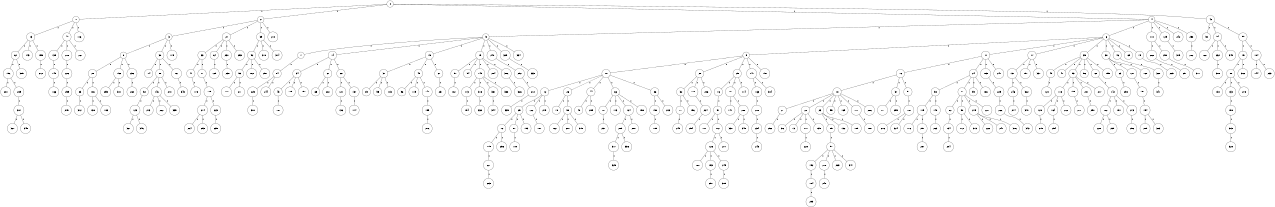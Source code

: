 graph G {
size="8.5,11;"
ratio = "expand;"
fixedsize="true;"
overlap="scale;"
node[shape=circle,width=.12,hight=.12,fontsize=12]
edge[fontsize=12]

0[label=" 0" color=black, pos="2.6576634,2.7269724!"];
1[label=" 1" color=black, pos="0.33905586,1.9796977!"];
2[label=" 2" color=black, pos="2.8400126,0.37191778!"];
3[label=" 3" color=black, pos="0.53205522,0.35547136!"];
4[label=" 4" color=black, pos="2.1849573,0.55000706!"];
5[label=" 5" color=black, pos="1.9301939,2.5716035!"];
6[label=" 6" color=black, pos="0.72796753,0.3348417!"];
7[label=" 7" color=black, pos="1.7462895,0.96498793!"];
8[label=" 8" color=black, pos="2.3463125,1.0087227!"];
9[label=" 9" color=black, pos="0.5225918,1.4247415!"];
10[label=" 10" color=black, pos="0.016270638,2.2412659!"];
11[label=" 11" color=black, pos="0.91798687,1.368013!"];
12[label=" 12" color=black, pos="2.1101899,1.6386235!"];
13[label=" 13" color=black, pos="0.4949926,1.9515787!"];
14[label=" 14" color=black, pos="1.4749991,1.0889608!"];
15[label=" 15" color=black, pos="1.9544409,0.62524149!"];
16[label=" 16" color=black, pos="1.7459091,2.9861218!"];
17[label=" 17" color=black, pos="0.62238458,2.6311052!"];
18[label=" 18" color=black, pos="0.20752266,1.1869811!"];
19[label=" 19" color=black, pos="0.46910843,2.2284537!"];
20[label=" 20" color=black, pos="0.47301413,1.6196821!"];
21[label=" 21" color=black, pos="2.0773042,0.19096687!"];
22[label=" 22" color=black, pos="2.8576812,1.7735919!"];
23[label=" 23" color=black, pos="0.33387644,2.1128755!"];
24[label=" 24" color=black, pos="2.0327976,1.3482863!"];
25[label=" 25" color=black, pos="1.5098607,1.2938374!"];
26[label=" 26" color=black, pos="0.85176269,2.8428929!"];
27[label=" 27" color=black, pos="2.0358125,1.9001694!"];
28[label=" 28" color=black, pos="0.93842377,0.47683337!"];
29[label=" 29" color=black, pos="0.091112256,0.5680313!"];
30[label=" 30" color=black, pos="2.9477279,1.7609155!"];
31[label=" 31" color=black, pos="2.7404566,1.3613898!"];
32[label=" 32" color=black, pos="1.9727883,2.4284363!"];
33[label=" 33" color=black, pos="1.6890677,1.2000324!"];
34[label=" 34" color=black, pos="2.2030921,1.8617015!"];
35[label=" 35" color=black, pos="2.1142719,2.7477313!"];
36[label=" 36" color=black, pos="1.2817225,0.068423624!"];
37[label=" 37" color=black, pos="2.8923649,2.3216281!"];
38[label=" 38" color=black, pos="0.97807814,1.1216972!"];
39[label=" 39" color=black, pos="1.9563345,2.4917889!"];
40[label=" 40" color=black, pos="0.19276319,0.41177186!"];
41[label=" 41" color=black, pos="0.64249893,2.4226614!"];
42[label=" 42" color=black, pos="0.65472953,1.0844957!"];
43[label=" 43" color=black, pos="0.046233859,1.821697!"];
44[label=" 44" color=black, pos="0.056791628,1.700791!"];
45[label=" 45" color=black, pos="2.5265756,0.7892493!"];
46[label=" 46" color=black, pos="2.1049627,2.2231884!"];
47[label=" 47" color=black, pos="0.39403346,1.9904201!"];
48[label=" 48" color=black, pos="1.6352026,2.4686276!"];
49[label=" 49" color=black, pos="2.0139962,2.1232926!"];
50[label=" 50" color=black, pos="0.17565185,1.4377271!"];
51[label=" 51" color=black, pos="0.040015265,1.549842!"];
52[label=" 52" color=black, pos="0.1495447,1.0459634!"];
53[label=" 53" color=black, pos="1.2730522,1.1807739!"];
54[label=" 54" color=black, pos="2.7461592,0.43931211!"];
55[label=" 55" color=black, pos="0.11893969,1.7269893!"];
56[label=" 56" color=black, pos="1.8319241,1.0318438!"];
57[label=" 57" color=black, pos="0.086905816,2.514646!"];
58[label=" 58" color=black, pos="0.36292464,2.4844434!"];
59[label=" 59" color=black, pos="1.2117972,2.4997468!"];
60[label=" 60" color=black, pos="0.28491842,0.037462111!"];
61[label=" 61" color=black, pos="1.3809229,1.9359855!"];
62[label=" 62" color=black, pos="0.62219841,0.26727468!"];
63[label=" 63" color=black, pos="2.8050298,2.4952804!"];
64[label=" 64" color=black, pos="1.1898808,0.48287417!"];
65[label=" 65" color=black, pos="1.6822605,0.53934431!"];
66[label=" 66" color=black, pos="0.94989325,2.448125!"];
67[label=" 67" color=black, pos="2.0580731,0.52303227!"];
68[label=" 68" color=black, pos="0.49358203,2.9009621!"];
69[label=" 69" color=black, pos="0.77873043,0.0015869867!"];
70[label=" 70" color=black, pos="2.2122451,2.1420669!"];
71[label=" 71" color=black, pos="2.2631256,1.6542287!"];
72[label=" 72" color=black, pos="2.1644714,0.72979311!"];
73[label=" 73" color=black, pos="1.1346231,1.8919171!"];
74[label=" 74" color=black, pos="1.2929251,0.24620673!"];
75[label=" 75" color=black, pos="2.287914,2.6939897!"];
76[label=" 76" color=black, pos="0.32973338,0.65600091!"];
77[label=" 77" color=black, pos="1.4318993,0.50939264!"];
78[label=" 78" color=black, pos="0.92644957,1.6614193!"];
79[label=" 79" color=black, pos="2.2888069,1.6425817!"];
80[label=" 80" color=black, pos="1.4527509,2.3000103!"];
81[label=" 81" color=black, pos="2.6415122,1.6718903!"];
82[label=" 82" color=black, pos="1.5319695,2.2854355!"];
83[label=" 83" color=black, pos="0.68733606,0.60137941!"];
84[label=" 84" color=black, pos="1.5743769,1.1255332!"];
85[label=" 85" color=black, pos="1.9149682,1.6504206!"];
86[label=" 86" color=black, pos="1.2863855,2.030993!"];
87[label=" 87" color=black, pos="0.62748794,0.02847064!"];
88[label=" 88" color=black, pos="2.0459494,2.6676129!"];
89[label=" 89" color=black, pos="2.5204082,2.621899!"];
90[label=" 90" color=black, pos="1.2576003,0.87226114!"];
91[label=" 91" color=black, pos="0.88675962,2.9620058!"];
92[label=" 92" color=black, pos="1.7310209,1.4674128!"];
93[label=" 93" color=black, pos="2.7224649,0.48740686!"];
94[label=" 94" color=black, pos="2.4296733,2.5840427!"];
95[label=" 95" color=black, pos="2.1919745,0.1374001!"];
96[label=" 96" color=black, pos="0.9409942,0.9253856!"];
97[label=" 97" color=black, pos="2.1445162,1.5137802!"];
98[label=" 98" color=black, pos="2.454619,2.3470527!"];
99[label=" 99" color=black, pos="0.85968184,1.8025152!"];
100[label=" 100" color=black, pos="2.3965975,0.23669178!"];
101[label=" 101" color=black, pos="2.3877613,1.1279127!"];
102[label=" 102" color=black, pos="0.24249849,2.8745959!"];
103[label=" 103" color=black, pos="2.3244687,2.6723969!"];
104[label=" 104" color=black, pos="1.8170089,2.7268653!"];
105[label=" 105" color=black, pos="0.14506711,0.36364151!"];
106[label=" 106" color=black, pos="1.6266868,0.94106478!"];
107[label=" 107" color=black, pos="1.0197527,1.0770713!"];
108[label=" 108" color=black, pos="0.013507904,2.5354126!"];
109[label=" 109" color=black, pos="2.0378617,2.2187039!"];
110[label=" 110" color=black, pos="0.37528066,1.7148332!"];
111[label=" 111" color=black, pos="0.10529566,1.9652122!"];
112[label=" 112" color=black, pos="1.9850127,0.88382968!"];
113[label=" 113" color=black, pos="1.932723,1.729766!"];
114[label=" 114" color=black, pos="0.95816544,1.0457784!"];
115[label=" 115" color=black, pos="2.4144107,0.3942684!"];
116[label=" 116" color=black, pos="2.4366128,0.82918783!"];
117[label=" 117" color=black, pos="2.5930063,0.75483472!"];
118[label=" 118" color=black, pos="2.1411914,2.6680363!"];
119[label=" 119" color=black, pos="0.8568981,1.1687916!"];
120[label=" 120" color=black, pos="1.325326,1.9719906!"];
121[label=" 121" color=black, pos="0.30009252,2.8174588!"];
122[label=" 122" color=black, pos="2.3725873,1.2361761!"];
123[label=" 123" color=black, pos="2.9860868,2.2149166!"];
124[label=" 124" color=black, pos="0.56012552,0.89717413!"];
125[label=" 125" color=black, pos="2.0919962,2.1214187!"];
126[label=" 126" color=black, pos="0.12167679,2.4796746!"];
127[label=" 127" color=black, pos="2.4227035,1.8204857!"];
128[label=" 128" color=black, pos="2.7010876,0.0060784938!"];
129[label=" 129" color=black, pos="1.4942329,2.2594381!"];
130[label=" 130" color=black, pos="1.6867744,1.6538183!"];
131[label=" 131" color=black, pos="2.1260587,1.0955609!"];
132[label=" 132" color=black, pos="0.91283939,0.83931606!"];
133[label=" 133" color=black, pos="0.64474387,0.2380231!"];
134[label=" 134" color=black, pos="0.75018983,2.7449956!"];
135[label=" 135" color=black, pos="1.366164,2.9209228!"];
136[label=" 136" color=black, pos="1.3579576,1.0684317!"];
137[label=" 137" color=black, pos="2.7505386,0.71901077!"];
138[label=" 138" color=black, pos="2.823484,1.1101743!"];
139[label=" 139" color=black, pos="0.24156398,2.635727!"];
140[label=" 140" color=black, pos="1.1984702,1.1592389!"];
141[label=" 141" color=black, pos="1.4357779,2.6096347!"];
142[label=" 142" color=black, pos="2.1149597,0.358861!"];
143[label=" 143" color=black, pos="0.92011149,2.5483753!"];
144[label=" 144" color=black, pos="1.2067851,0.13025959!"];
145[label=" 145" color=black, pos="0.94467672,1.3946367!"];
146[label=" 146" color=black, pos="0.22209942,2.7177034!"];
147[label=" 147" color=black, pos="0.7105461,1.6180668!"];
148[label=" 148" color=black, pos="1.8284734,1.7522303!"];
149[label=" 149" color=black, pos="1.1745677,0.45021896!"];
150[label=" 150" color=black, pos="2.7164952,1.7706512!"];
151[label=" 151" color=black, pos="0.088863791,0.91467577!"];
152[label=" 152" color=black, pos="0.93583339,0.25297265!"];
153[label=" 153" color=black, pos="2.8942057,2.6486708!"];
154[label=" 154" color=black, pos="2.1524203,0.57996855!"];
155[label=" 155" color=black, pos="1.7198046,1.7719827!"];
156[label=" 156" color=black, pos="0.97534102,2.8125293!"];
157[label=" 157" color=black, pos="1.8860779,0.43943618!"];
158[label=" 158" color=black, pos="1.0718282,2.2391798!"];
159[label=" 159" color=black, pos="1.5291138,1.456341!"];
160[label=" 160" color=black, pos="0.19879097,0.34545726!"];
161[label=" 161" color=black, pos="0.35692296,0.20930184!"];
162[label=" 162" color=black, pos="0.36050227,0.37230972!"];
163[label=" 163" color=black, pos="1.9873057,0.62858488!"];
164[label=" 164" color=black, pos="1.6685054,2.1125555!"];
165[label=" 165" color=black, pos="2.7038625,2.1571565!"];
166[label=" 166" color=black, pos="0.76207898,0.93638272!"];
167[label=" 167" color=black, pos="2.5501919,0.7561399!"];
168[label=" 168" color=black, pos="2.1020373,1.8419796!"];
169[label=" 169" color=black, pos="0.095725218,0.96830354!"];
170[label=" 170" color=black, pos="1.8405518,1.5365343!"];
171[label=" 171" color=black, pos="2.4849057,2.7905043!"];
172[label=" 172" color=black, pos="2.6062334,2.7079944!"];
173[label=" 173" color=black, pos="2.4550514,1.0857866!"];
174[label=" 174" color=black, pos="1.2614871,2.5083231!"];
175[label=" 175" color=black, pos="0.41489297,1.560662!"];
176[label=" 176" color=black, pos="2.3660602,0.9758905!"];
177[label=" 177" color=black, pos="1.453923,2.9180129!"];
178[label=" 178" color=black, pos="2.2848073,0.12233234!"];
179[label=" 179" color=black, pos="0.61966643,1.923124!"];
180[label=" 180" color=black, pos="2.8158963,0.53599571!"];
181[label=" 181" color=black, pos="2.4962692,2.4880781!"];
182[label=" 182" color=black, pos="2.6439516,2.5694354!"];
183[label=" 183" color=black, pos="2.2608642,1.5757748!"];
184[label=" 184" color=black, pos="0.53273885,1.0887097!"];
185[label=" 185" color=black, pos="1.4958593,0.28113662!"];
186[label=" 186" color=black, pos="2.4612698,1.5503795!"];
187[label=" 187" color=black, pos="1.3163056,1.3068361!"];
188[label=" 188" color=black, pos="2.1046219,0.40314964!"];
189[label=" 189" color=black, pos="0.46461408,0.35864732!"];
190[label=" 190" color=black, pos="1.8876289,0.16741018!"];
191[label=" 191" color=black, pos="2.05818,2.7754175!"];
192[label=" 192" color=black, pos="0.29485024,0.57758064!"];
193[label=" 193" color=black, pos="0.87084987,1.5713761!"];
194[label=" 194" color=black, pos="0.26218621,1.4130559!"];
195[label=" 195" color=black, pos="1.5952592,0.71069368!"];
196[label=" 196" color=black, pos="0.56272382,1.3007721!"];
197[label=" 197" color=black, pos="2.0050711,2.1359035!"];
198[label=" 198" color=black, pos="1.5875021,2.0411931!"];
199[label=" 199" color=black, pos="1.0464987,2.2366009!"];
200[label=" 200" color=black, pos="2.6807379,0.13205846!"];
201[label=" 201" color=black, pos="1.6728988,1.8837075!"];
202[label=" 202" color=black, pos="1.8251903,0.51357675!"];
203[label=" 203" color=black, pos="2.0166554,1.1203306!"];
204[label=" 204" color=black, pos="0.33811375,0.60671714!"];
205[label=" 205" color=black, pos="0.080522104,2.2358848!"];
206[label=" 206" color=black, pos="1.0459344,1.3137063!"];
207[label=" 207" color=black, pos="2.0936886,1.433782!"];
208[label=" 208" color=black, pos="0.36448866,1.3260143!"];
209[label=" 209" color=black, pos="1.269275,1.9724724!"];
210[label=" 210" color=black, pos="1.5064852,2.5149149!"];
211[label=" 211" color=black, pos="0.7103196,0.10251984!"];
212[label=" 212" color=black, pos="0.056348132,1.3916181!"];
213[label=" 213" color=black, pos="2.4518577,1.8048944!"];
214[label=" 214" color=black, pos="1.9045809,1.5902251!"];
215[label=" 215" color=black, pos="0.66890782,1.7726959!"];
216[label=" 216" color=black, pos="0.58984754,2.0707839!"];
217[label=" 217" color=black, pos="2.3084319,0.95358793!"];
218[label=" 218" color=black, pos="2.5293055,2.3380577!"];
219[label=" 219" color=black, pos="1.1037482,1.2880584!"];
220[label=" 220" color=black, pos="1.1498145,1.2969666!"];
221[label=" 221" color=black, pos="1.3071795,2.0994642!"];
222[label=" 222" color=black, pos="2.2204617,0.21002981!"];
223[label=" 223" color=black, pos="2.7136964,0.92276601!"];
224[label=" 224" color=black, pos="0.081435917,2.1626665!"];
225[label=" 225" color=black, pos="1.0368063,1.2047849!"];
226[label=" 226" color=black, pos="1.5847573,1.8057368!"];
227[label=" 227" color=black, pos="2.9834201,0.84860185!"];
228[label=" 228" color=black, pos="0.77347187,2.7349068!"];
229[label=" 229" color=black, pos="1.2474295,1.2924118!"];
230[label=" 230" color=black, pos="0.52406031,1.3572607!"];
231[label=" 231" color=black, pos="1.4851673,2.5413007!"];
232[label=" 232" color=black, pos="1.2735766,0.95647106!"];
233[label=" 233" color=black, pos="0.8202217,1.8764946!"];
234[label=" 234" color=black, pos="0.70409864,0.093484435!"];
235[label=" 235" color=black, pos="2.7760268,0.82075342!"];
236[label=" 236" color=black, pos="0.087654729,0.63015004!"];
237[label=" 237" color=black, pos="1.3900312,1.8029754!"];
238[label=" 238" color=black, pos="2.4250034,0.15184825!"];
239[label=" 239" color=black, pos="2.4402628,0.47677386!"];
240[label=" 240" color=black, pos="0.39711616,2.0242224!"];
241[label=" 241" color=black, pos="2.5945009,0.62231681!"];
242[label=" 242" color=black, pos="0.58294849,1.9861184!"];
243[label=" 243" color=black, pos="2.6578875,1.9084739!"];
244[label=" 244" color=black, pos="2.362532,2.0806265!"];
245[label=" 245" color=black, pos="1.4611858,1.6666547!"];
246[label=" 246" color=black, pos="2.0438379,1.7963598!"];
247[label=" 247" color=black, pos="1.5116519,0.19794023!"];
248[label=" 248" color=black, pos="0.70637856,2.1261059!"];
249[label=" 249" color=black, pos="0.12287959,2.5994791!"];
250[label=" 250" color=black, pos="1.464224,0.064803355!"];
251[label=" 251" color=black, pos="0.3924692,1.8676538!"];
252[label=" 252" color=black, pos="1.5119012,2.5075644!"];
253[label=" 253" color=black, pos="1.8318821,1.8592761!"];
254[label=" 254" color=black, pos="2.9927221,0.3598208!"];
255[label=" 255" color=black, pos="0.92876951,2.4131421!"];
256[label=" 256" color=black, pos="2.7799236,1.9360276!"];
257[label=" 257" color=black, pos="2.2876707,2.6086313!"];
258[label=" 258" color=black, pos="0.12110406,0.87400625!"];
259[label=" 259" color=black, pos="2.6467119,0.26857446!"];
260[label=" 260" color=black, pos="2.6899403,2.1317002!"];
261[label=" 261" color=black, pos="2.950358,2.3975424!"];
262[label=" 262" color=black, pos="1.6466122,0.44745404!"];
263[label=" 263" color=black, pos="2.3151242,1.2105297!"];
264[label=" 264" color=black, pos="0.39984409,1.9978511!"];
265[label=" 265" color=black, pos="2.6820639,1.4394096!"];
266[label=" 266" color=black, pos="2.279917,1.3167412!"];
267[label=" 267" color=black, pos="0.05507583,0.085242099!"];
268[label=" 268" color=black, pos="1.3614546,1.2668384!"];
269[label=" 269" color=black, pos="1.2079185,1.2548926!"];
270[label=" 270" color=black, pos="2.421744,0.42991238!"];
271[label=" 271" color=black, pos="0.5629427,2.831916!"];
272[label=" 272" color=black, pos="1.7869994,0.65030163!"];
273[label=" 273" color=black, pos="1.4362494,1.2722313!"];
274[label=" 274" color=black, pos="0.403127,2.6427954!"];
275[label=" 275" color=black, pos="1.1742883,1.2032189!"];
276[label=" 276" color=black, pos="0.94497973,1.8475553!"];
277[label=" 277" color=black, pos="2.1344381,2.007429!"];
278[label=" 278" color=black, pos="0.8047945,1.2930503!"];
279[label=" 279" color=black, pos="2.0777835,1.330524!"];
280[label=" 280" color=black, pos="0.95473345,0.33384621!"];
281[label=" 281" color=black, pos="2.0705368,2.1071493!"];
282[label=" 282" color=black, pos="1.1950501,1.9318666!"];
283[label=" 283" color=black, pos="2.4779821,0.90508118!"];
284[label=" 284" color=black, pos="0.60514288,1.5758601!"];
285[label=" 285" color=black, pos="2.8550844,1.2957631!"];
286[label=" 286" color=black, pos="2.0206305,1.0276161!"];
287[label=" 287" color=black, pos="2.7137798,1.9631968!"];
288[label=" 288" color=black, pos="2.3389657,0.059496165!"];
289[label=" 289" color=black, pos="2.9031206,0.88316634!"];
290[label=" 290" color=black, pos="2.9165902,1.467509!"];
291[label=" 291" color=black, pos="2.9501185,2.8175342!"];
292[label=" 292" color=black, pos="1.1252267,2.2948424!"];
293[label=" 293" color=black, pos="1.9766835,0.64019007!"];
294[label=" 294" color=black, pos="2.179419,0.095727914!"];
295[label=" 295" color=black, pos="2.0259463,0.56171213!"];
296[label=" 296" color=black, pos="2.3559678,1.7744146!"];
297[label=" 297" color=black, pos="2.7878538,0.35725906!"];
298[label=" 298" color=black, pos="1.4726139,2.0990163!"];
299[label=" 299" color=black, pos="1.1973583,2.9779938!"];
300[label=" 300" color=black, pos="2.3099448,1.3028962!"];
301[label=" 301" color=black, pos="1.8634417,2.2839422!"];
302[label=" 302" color=black, pos="1.6108924,0.93605961!"];
303[label=" 303" color=black, pos="0.43859486,1.0017508!"];
304[label=" 304" color=black, pos="0.11898004,2.053651!"];
305[label=" 305" color=black, pos="0.43374624,2.6112778!"];
306[label=" 306" color=black, pos="2.2356782,0.32909249!"];
307[label=" 307" color=black, pos="0.6268445,1.7556215!"];
308[label=" 308" color=black, pos="0.57992241,0.22341751!"];
309[label=" 309" color=black, pos="2.001604,0.48622488!"];
310[label=" 310" color=black, pos="0.8870298,1.2493352!"];
311[label=" 311" color=black, pos="0.92005622,2.1201873!"];
312[label=" 312" color=black, pos="2.0272513,1.9458701!"];
313[label=" 313" color=black, pos="2.5847485,1.3673576!"];
314[label=" 314" color=black, pos="2.2674419,1.2534632!"];
315[label=" 315" color=black, pos="0.0035363613,2.8310757!"];
316[label=" 316" color=black, pos="2.0676025,2.0268229!"];
317[label=" 317" color=black, pos="2.5618529,0.68170289!"];
318[label=" 318" color=black, pos="0.93533225,2.7745074!"];
319[label=" 319" color=black, pos="0.18212399,0.89442473!"];
320[label=" 320" color=black, pos="1.068533,2.6703728!"];
321[label=" 321" color=black, pos="2.3974427,1.4737082!"];
322[label=" 322" color=black, pos="0.73418054,1.559171!"];
323[label=" 323" color=black, pos="0.73625614,0.32117567!"];
324[label=" 324" color=black, pos="1.4447399,2.8730651!"];
325[label=" 325" color=black, pos="2.8610463,1.4554754!"];
326[label=" 326" color=black, pos="0.48580602,0.65176704!"];
327[label=" 327" color=black, pos="1.1246775,1.8773053!"];
328[label=" 328" color=black, pos="0.38648658,1.846492!"];
329[label=" 329" color=black, pos="2.5854085,1.4488138!"];
330[label=" 330" color=black, pos="0.047371615,1.0573059!"];
331[label=" 331" color=black, pos="1.3982315,2.5874864!"];
332[label=" 332" color=black, pos="0.72648014,1.8495641!"];
333[label=" 333" color=black, pos="0.015319424,1.383905!"];
334[label=" 334" color=black, pos="0.53502233,1.1690554!"];
335[label=" 335" color=black, pos="1.5818639,1.8529103!"];
336[label=" 336" color=black, pos="0.59403877,2.7522797!"];
337[label=" 337" color=black, pos="2.0196025,0.49903625!"];
338[label=" 338" color=black, pos="1.2090783,2.8506019!"];
339[label=" 339" color=black, pos="2.9348237,0.45028115!"];
340[label=" 340" color=black, pos="0.89863974,2.2488303!"];
341[label=" 341" color=black, pos="2.6048848,1.4150846!"];
342[label=" 342" color=black, pos="1.6684075,1.7996069!"];
343[label=" 343" color=black, pos="2.6305008,2.2186217!"];
344[label=" 344" color=black, pos="1.3519195,0.40398677!"];
345[label=" 345" color=black, pos="1.1719949,1.4384962!"];
346[label=" 346" color=black, pos="0.45936517,1.9883831!"];
347[label=" 347" color=black, pos="1.7271864,2.0554928!"];
348[label=" 348" color=black, pos="1.7385095,2.5397853!"];
349[label=" 349" color=black, pos="1.9370585,1.4833013!"];
0--1[label="1"]
0--2[label="1"]
0--4[label="1"]
0--42[label="1"]
1--13[label="1"]
1--40[label="1"]
1--116[label="1"]
2--3[label="1"]
2--27[label="1"]
2--39[label="1"]
2--210[label="1"]
3--8[label="1"]
3--30[label="1"]
3--179[label="1"]
4--5[label="1"]
4--6[label="1"]
4--110[label="1"]
4--129[label="1"]
4--242[label="1"]
4--258[label="1"]
5--7[label="1"]
5--14[label="1"]
5--15[label="1"]
5--19[label="1"]
5--240[label="1"]
5--329[label="1"]
5--334[label="1"]
6--9[label="1"]
6--11[label="1"]
6--17[label="1"]
6--35[label="1"]
6--38[label="1"]
6--46[label="1"]
6--69[label="1"]
6--79[label="1"]
7--84[label="1"]
8--20[label="1"]
8--192[label="1"]
8--236[label="1"]
9--10[label="1"]
9--28[label="1"]
9--29[label="1"]
9--147[label="1"]
9--157[label="1"]
10--12[label="1"]
10--26[label="1"]
10--44[label="1"]
10--66[label="1"]
10--86[label="1"]
11--16[label="1"]
11--24[label="1"]
11--169[label="1"]
11--247[label="1"]
12--25[label="1"]
12--122[label="1"]
12--279[label="1"]
13--62[label="1"]
13--143[label="1"]
13--155[label="1"]
14--34[label="1"]
14--61[label="1"]
14--68[label="1"]
15--31[label="1"]
15--49[label="1"]
15--67[label="1"]
16--18[label="1"]
16--37[label="1"]
16--51[label="1"]
17--131[label="1"]
17--197[label="1"]
17--337[label="1"]
18--21[label="1"]
18--22[label="1"]
18--23[label="1"]
18--55[label="1"]
18--165[label="1"]
18--177[label="1"]
18--286[label="1"]
19--57[label="1"]
19--94[label="1"]
19--149[label="1"]
19--284[label="1"]
19--306[label="1"]
20--83[label="1"]
20--106[label="1"]
21--292[label="1"]
22--36[label="1"]
22--73[label="1"]
22--117[label="1"]
22--135[label="1"]
23--85[label="1"]
23--132[label="1"]
23--189[label="1"]
24--58[label="1"]
24--81[label="1"]
24--99[label="1"]
24--186[label="1"]
25--72[label="1"]
25--87[label="1"]
25--153[label="1"]
26--78[label="1"]
26--98[label="1"]
27--33[label="1"]
27--64[label="1"]
27--230[label="1"]
27--253[label="1"]
28--32[label="1"]
28--108[label="1"]
28--206[label="1"]
29--76[label="1"]
29--101[label="1"]
29--114[label="1"]
30--74[label="1"]
30--88[label="1"]
30--161[label="1"]
31--89[label="1"]
31--95[label="1"]
31--103[label="1"]
32--77[label="1"]
32--196[label="1"]
33--41[label="1"]
33--71[label="1"]
34--43[label="1"]
34--105[label="1"]
34--190[label="1"]
35--45[label="1"]
35--47[label="1"]
35--53[label="1"]
35--56[label="1"]
35--60[label="1"]
35--159[label="1"]
37--171[label="1"]
37--299[label="1"]
38--63[label="1"]
38--127[label="1"]
38--160[label="1"]
39--52[label="1"]
39--310[label="1"]
39--314[label="1"]
40--139[label="1"]
40--208[label="1"]
40--267[label="1"]
41--178[label="1"]
42--50[label="1"]
42--54[label="1"]
42--59[label="1"]
43--107[label="1"]
44--48[label="1"]
44--285[label="1"]
45--120[label="1"]
46--320[label="1"]
49--96[label="1"]
49--119[label="1"]
49--140[label="1"]
51--181[label="1"]
52--93[label="1"]
52--182[label="1"]
52--257[label="1"]
53--118[label="1"]
53--199[label="1"]
53--201[label="1"]
53--217[label="1"]
54--168[label="1"]
54--232[label="1"]
54--349[label="1"]
57--102[label="1"]
58--115[label="1"]
58--148[label="1"]
59--75[label="1"]
59--104[label="1"]
60--142[label="1"]
61--65[label="1"]
61--261[label="1"]
62--156[label="1"]
62--305[label="1"]
63--298[label="1"]
64--125[label="1"]
66--70[label="1"]
66--113[label="1"]
66--124[label="1"]
66--158[label="1"]
67--231[label="1"]
68--121[label="1"]
68--137[label="1"]
70--237[label="1"]
71--109[label="1"]
72--175[label="1"]
72--256[label="1"]
75--80[label="1"]
75--302[label="1"]
76--91[label="1"]
77--249[label="1"]
79--265[label="1"]
80--130[label="1"]
80--133[label="1"]
80--278[label="1"]
81--82[label="1"]
81--90[label="1"]
81--215[label="1"]
81--227[label="1"]
82--134[label="1"]
83--312[label="1"]
84--225[label="1"]
84--244[label="1"]
85--97[label="1"]
86--150[label="1"]
86--203[label="1"]
87--100[label="1"]
88--92[label="1"]
88--146[label="1"]
88--270[label="1"]
90--172[label="1"]
90--313[label="1"]
91--111[label="1"]
91--112[label="1"]
92--123[label="1"]
93--170[label="1"]
93--211[label="1"]
97--152[label="1"]
97--218[label="1"]
97--269[label="1"]
97--347[label="1"]
98--162[label="1"]
98--207[label="1"]
98--315[label="1"]
101--141[label="1"]
101--288[label="1"]
104--144[label="1"]
104--233[label="1"]
106--138[label="1"]
106--183[label="1"]
108--224[label="1"]
109--214[label="1"]
109--223[label="1"]
110--268[label="1"]
110--290[label="1"]
112--126[label="1"]
112--277[label="1"]
115--176[label="1"]
115--251[label="1"]
117--228[label="1"]
118--128[label="1"]
118--164[label="1"]
118--202[label="1"]
121--136[label="1"]
122--187[label="1"]
123--321[label="1"]
123--346[label="1"]
124--205[label="1"]
124--280[label="1"]
126--180[label="1"]
126--193[label="1"]
126--245[label="1"]
127--151[label="1"]
128--219[label="1"]
129--319[label="1"]
131--246[label="1"]
131--322[label="1"]
133--198[label="1"]
134--204[label="1"]
137--174[label="1"]
139--145[label="1"]
140--195[label="1"]
142--167[label="1"]
142--191[label="1"]
142--273[label="1"]
145--166[label="1"]
146--213[label="1"]
146--262[label="1"]
146--335[label="1"]
147--163[label="1"]
147--304[label="1"]
148--263[label="1"]
149--173[label="1"]
149--318[label="1"]
149--331[label="1"]
149--338[label="1"]
150--185[label="1"]
151--154[label="1"]
152--184[label="1"]
154--209[label="1"]
154--323[label="1"]
155--212[label="1"]
156--281[label="1"]
156--289[label="1"]
161--343[label="1"]
163--200[label="1"]
164--254[label="1"]
167--220[label="1"]
167--239[label="1"]
169--229[label="1"]
173--194[label="1"]
175--221[label="1"]
177--188[label="1"]
181--216[label="1"]
181--324[label="1"]
184--295[label="1"]
192--255[label="1"]
192--301[label="1"]
193--297[label="1"]
195--276[label="1"]
198--303[label="1"]
199--271[label="1"]
200--234[label="1"]
201--250[label="1"]
205--317[label="1"]
205--336[label="1"]
208--226[label="1"]
214--264[label="1"]
214--293[label="1"]
215--222[label="1"]
215--241[label="1"]
215--316[label="1"]
218--248[label="1"]
221--283[label="1"]
223--235[label="1"]
224--294[label="1"]
225--300[label="1"]
226--259[label="1"]
229--266[label="1"]
230--238[label="1"]
232--308[label="1"]
234--243[label="1"]
236--260[label="1"]
240--252[label="1"]
245--309[label="1"]
246--274[label="1"]
251--287[label="1"]
252--272[label="1"]
258--282[label="1"]
259--275[label="1"]
266--342[label="1"]
268--291[label="1"]
272--339[label="1"]
273--296[label="1"]
288--330[label="1"]
288--348[label="1"]
289--307[label="1"]
290--311[label="1"]
303--328[label="1"]
306--326[label="1"]
307--327[label="1"]
307--345[label="1"]
317--325[label="1"]
318--332[label="1"]
320--341[label="1"]
322--340[label="1"]
329--333[label="1"]
331--344[label="1"]

}
